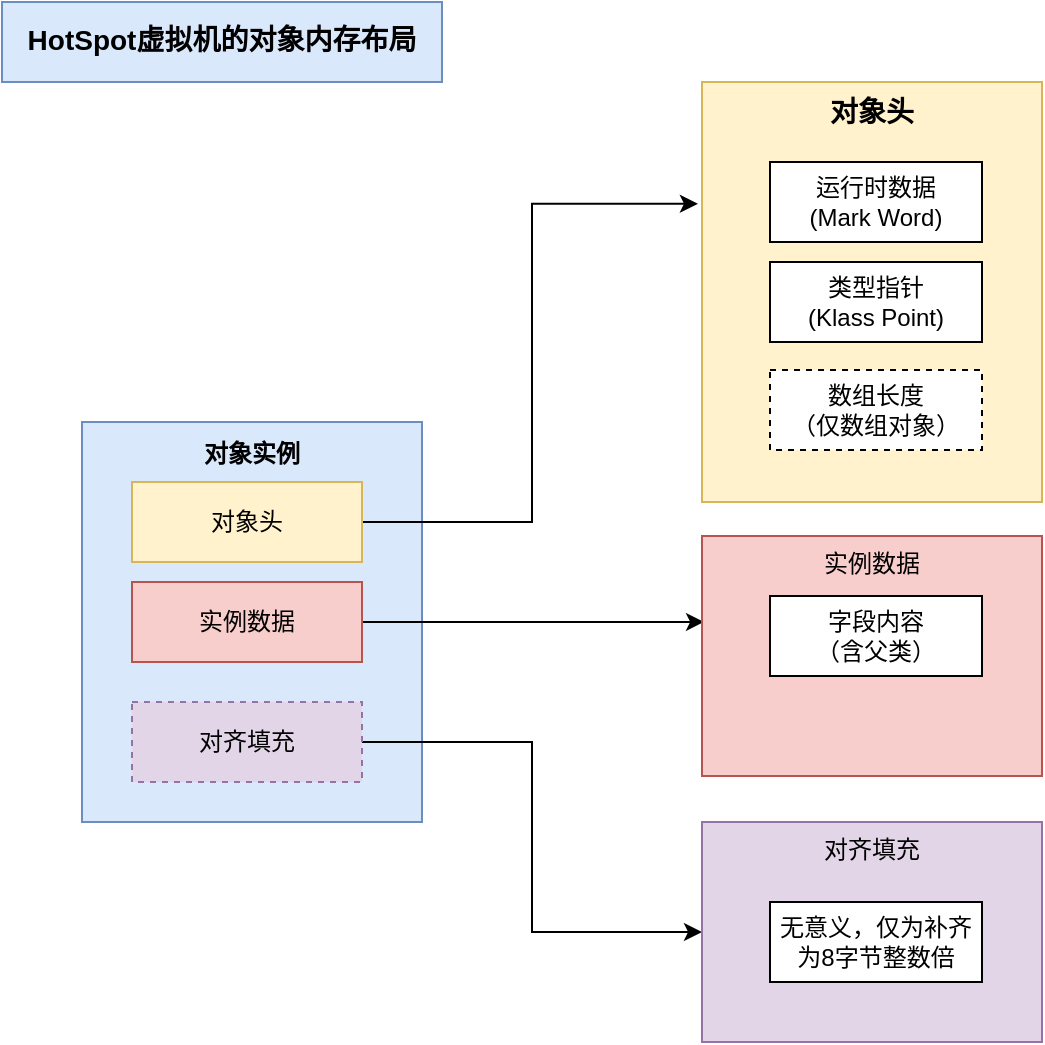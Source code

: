 <mxfile version="14.4.2" type="github">
  <diagram id="prtHgNgQTEPvFCAcTncT" name="Page-1">
    <mxGraphModel dx="868" dy="450" grid="1" gridSize="10" guides="1" tooltips="1" connect="1" arrows="1" fold="1" page="1" pageScale="1" pageWidth="827" pageHeight="1169" math="0" shadow="0">
      <root>
        <mxCell id="0" />
        <mxCell id="1" parent="0" />
        <mxCell id="B2XO-9viWH7zZC_KhTM4-3" value="&lt;b style=&quot;line-height: 150%&quot;&gt;对象实例&lt;/b&gt;" style="rounded=0;whiteSpace=wrap;html=1;align=center;verticalAlign=top;fillColor=#dae8fc;strokeColor=#6c8ebf;" vertex="1" parent="1">
          <mxGeometry x="70" y="230" width="170" height="200" as="geometry" />
        </mxCell>
        <mxCell id="B2XO-9viWH7zZC_KhTM4-13" style="edgeStyle=orthogonalEdgeStyle;rounded=0;orthogonalLoop=1;jettySize=auto;html=1;entryX=-0.012;entryY=0.29;entryDx=0;entryDy=0;entryPerimeter=0;" edge="1" parent="1" source="B2XO-9viWH7zZC_KhTM4-4" target="B2XO-9viWH7zZC_KhTM4-9">
          <mxGeometry relative="1" as="geometry" />
        </mxCell>
        <mxCell id="B2XO-9viWH7zZC_KhTM4-4" value="对象头" style="rounded=0;whiteSpace=wrap;html=1;align=center;fillColor=#fff2cc;strokeColor=#d6b656;" vertex="1" parent="1">
          <mxGeometry x="95" y="260" width="115" height="40" as="geometry" />
        </mxCell>
        <mxCell id="B2XO-9viWH7zZC_KhTM4-28" style="edgeStyle=orthogonalEdgeStyle;rounded=0;orthogonalLoop=1;jettySize=auto;html=1;entryX=0;entryY=0.5;entryDx=0;entryDy=0;" edge="1" parent="1" source="B2XO-9viWH7zZC_KhTM4-5" target="B2XO-9viWH7zZC_KhTM4-26">
          <mxGeometry relative="1" as="geometry" />
        </mxCell>
        <mxCell id="B2XO-9viWH7zZC_KhTM4-5" value="对齐填充" style="rounded=0;whiteSpace=wrap;html=1;align=center;fillColor=#e1d5e7;strokeColor=#9673a6;dashed=1;" vertex="1" parent="1">
          <mxGeometry x="95" y="370" width="115" height="40" as="geometry" />
        </mxCell>
        <mxCell id="B2XO-9viWH7zZC_KhTM4-25" style="edgeStyle=orthogonalEdgeStyle;rounded=0;orthogonalLoop=1;jettySize=auto;html=1;entryX=0.006;entryY=0.358;entryDx=0;entryDy=0;entryPerimeter=0;" edge="1" parent="1" source="B2XO-9viWH7zZC_KhTM4-6" target="B2XO-9viWH7zZC_KhTM4-21">
          <mxGeometry relative="1" as="geometry" />
        </mxCell>
        <mxCell id="B2XO-9viWH7zZC_KhTM4-6" value="实例数据" style="rounded=0;whiteSpace=wrap;html=1;align=center;fillColor=#f8cecc;strokeColor=#b85450;" vertex="1" parent="1">
          <mxGeometry x="95" y="310" width="115" height="40" as="geometry" />
        </mxCell>
        <mxCell id="B2XO-9viWH7zZC_KhTM4-8" value="&lt;b style=&quot;line-height: 130%&quot;&gt;&lt;font style=&quot;font-size: 14px&quot;&gt;HotSpot虚拟机的对象内存布局&lt;/font&gt;&lt;/b&gt;" style="rounded=0;whiteSpace=wrap;html=1;align=center;fillColor=#dae8fc;strokeColor=#6c8ebf;" vertex="1" parent="1">
          <mxGeometry x="30" y="20" width="220" height="40" as="geometry" />
        </mxCell>
        <mxCell id="B2XO-9viWH7zZC_KhTM4-9" value="&lt;b&gt;&lt;font style=&quot;font-size: 14px&quot;&gt;对象头&lt;/font&gt;&lt;/b&gt;" style="rounded=0;whiteSpace=wrap;html=1;align=center;horizontal=1;verticalAlign=top;fillColor=#fff2cc;strokeColor=#d6b656;" vertex="1" parent="1">
          <mxGeometry x="380" y="60" width="170" height="210" as="geometry" />
        </mxCell>
        <mxCell id="B2XO-9viWH7zZC_KhTM4-10" value="运行时数据&lt;br&gt;(Mark Word)" style="rounded=0;whiteSpace=wrap;html=1;align=center;" vertex="1" parent="1">
          <mxGeometry x="414" y="100" width="106" height="40" as="geometry" />
        </mxCell>
        <mxCell id="B2XO-9viWH7zZC_KhTM4-14" value="类型指针&lt;br&gt;(Klass Point)" style="rounded=0;whiteSpace=wrap;html=1;align=center;" vertex="1" parent="1">
          <mxGeometry x="414" y="150" width="106" height="40" as="geometry" />
        </mxCell>
        <mxCell id="B2XO-9viWH7zZC_KhTM4-15" value="数组长度&lt;br&gt;（仅数组对象）" style="rounded=0;whiteSpace=wrap;html=1;align=center;dashed=1;" vertex="1" parent="1">
          <mxGeometry x="414" y="204" width="106" height="40" as="geometry" />
        </mxCell>
        <mxCell id="B2XO-9viWH7zZC_KhTM4-21" value="实例数据" style="rounded=0;whiteSpace=wrap;html=1;align=center;verticalAlign=top;fillColor=#f8cecc;strokeColor=#b85450;" vertex="1" parent="1">
          <mxGeometry x="380" y="287" width="170" height="120" as="geometry" />
        </mxCell>
        <mxCell id="B2XO-9viWH7zZC_KhTM4-22" value="字段内容&lt;br&gt;（含父类）" style="rounded=0;whiteSpace=wrap;html=1;align=center;" vertex="1" parent="1">
          <mxGeometry x="414" y="317" width="106" height="40" as="geometry" />
        </mxCell>
        <mxCell id="B2XO-9viWH7zZC_KhTM4-26" value="对齐填充" style="rounded=0;whiteSpace=wrap;html=1;align=center;verticalAlign=top;fillColor=#e1d5e7;strokeColor=#9673a6;" vertex="1" parent="1">
          <mxGeometry x="380" y="430" width="170" height="110" as="geometry" />
        </mxCell>
        <mxCell id="B2XO-9viWH7zZC_KhTM4-27" value="无意义，仅为补齐为8字节整数倍" style="rounded=0;whiteSpace=wrap;html=1;align=center;" vertex="1" parent="1">
          <mxGeometry x="414" y="470" width="106" height="40" as="geometry" />
        </mxCell>
      </root>
    </mxGraphModel>
  </diagram>
</mxfile>
